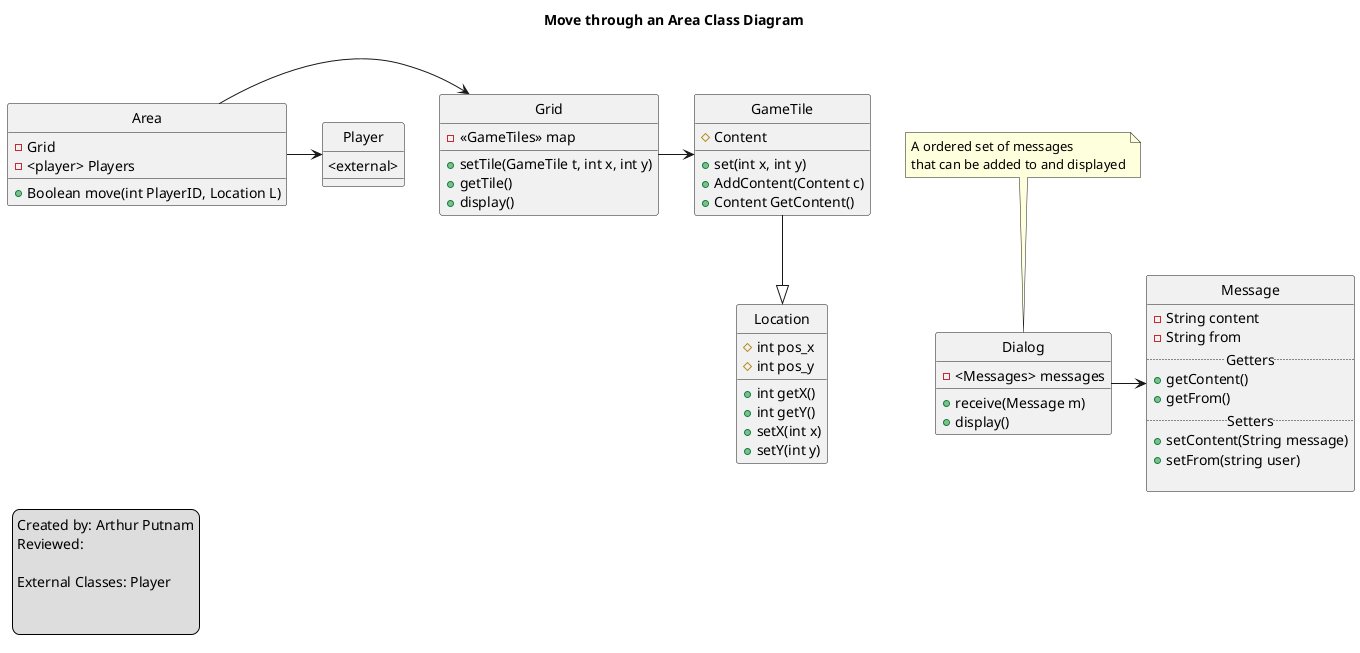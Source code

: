 @startuml
hide circle
skinparam shadowing false


title Move through an Area Class Diagram
legend left
	Created by: Arthur Putnam
	Reviewed: 

	External Classes: Player

	
endlegend



class GameTile {

#Content
+set(int x, int y)
+AddContent(Content c)
+Content GetContent()

}
class Grid {
-<<GameTiles>> map
+setTile(GameTile t, int x, int y)
+getTile()
+display()

}

class Area {
-Grid
-<player> Players 
+Boolean move(int PlayerID, Location L)

}

class Location{
#int pos_x
#int pos_y
+int getX()
+int getY()
+setX(int x)
+setY(int y)
}

class Player{
<external>
}

Area -> Grid
Grid -> GameTile
Area -> Player
GameTile --|> Location






class Dialog {
	-<Messages> messages 
	+receive(Message m)
+display()

}
note top: A ordered set of messages\nthat can be added to and displayed
class Message {
	-String content
-String from
..Getters..
+getContent()
+getFrom()
..Setters..
+setContent(String message)
+setFrom(string user)

}

Dialog -> Message


@enduml
